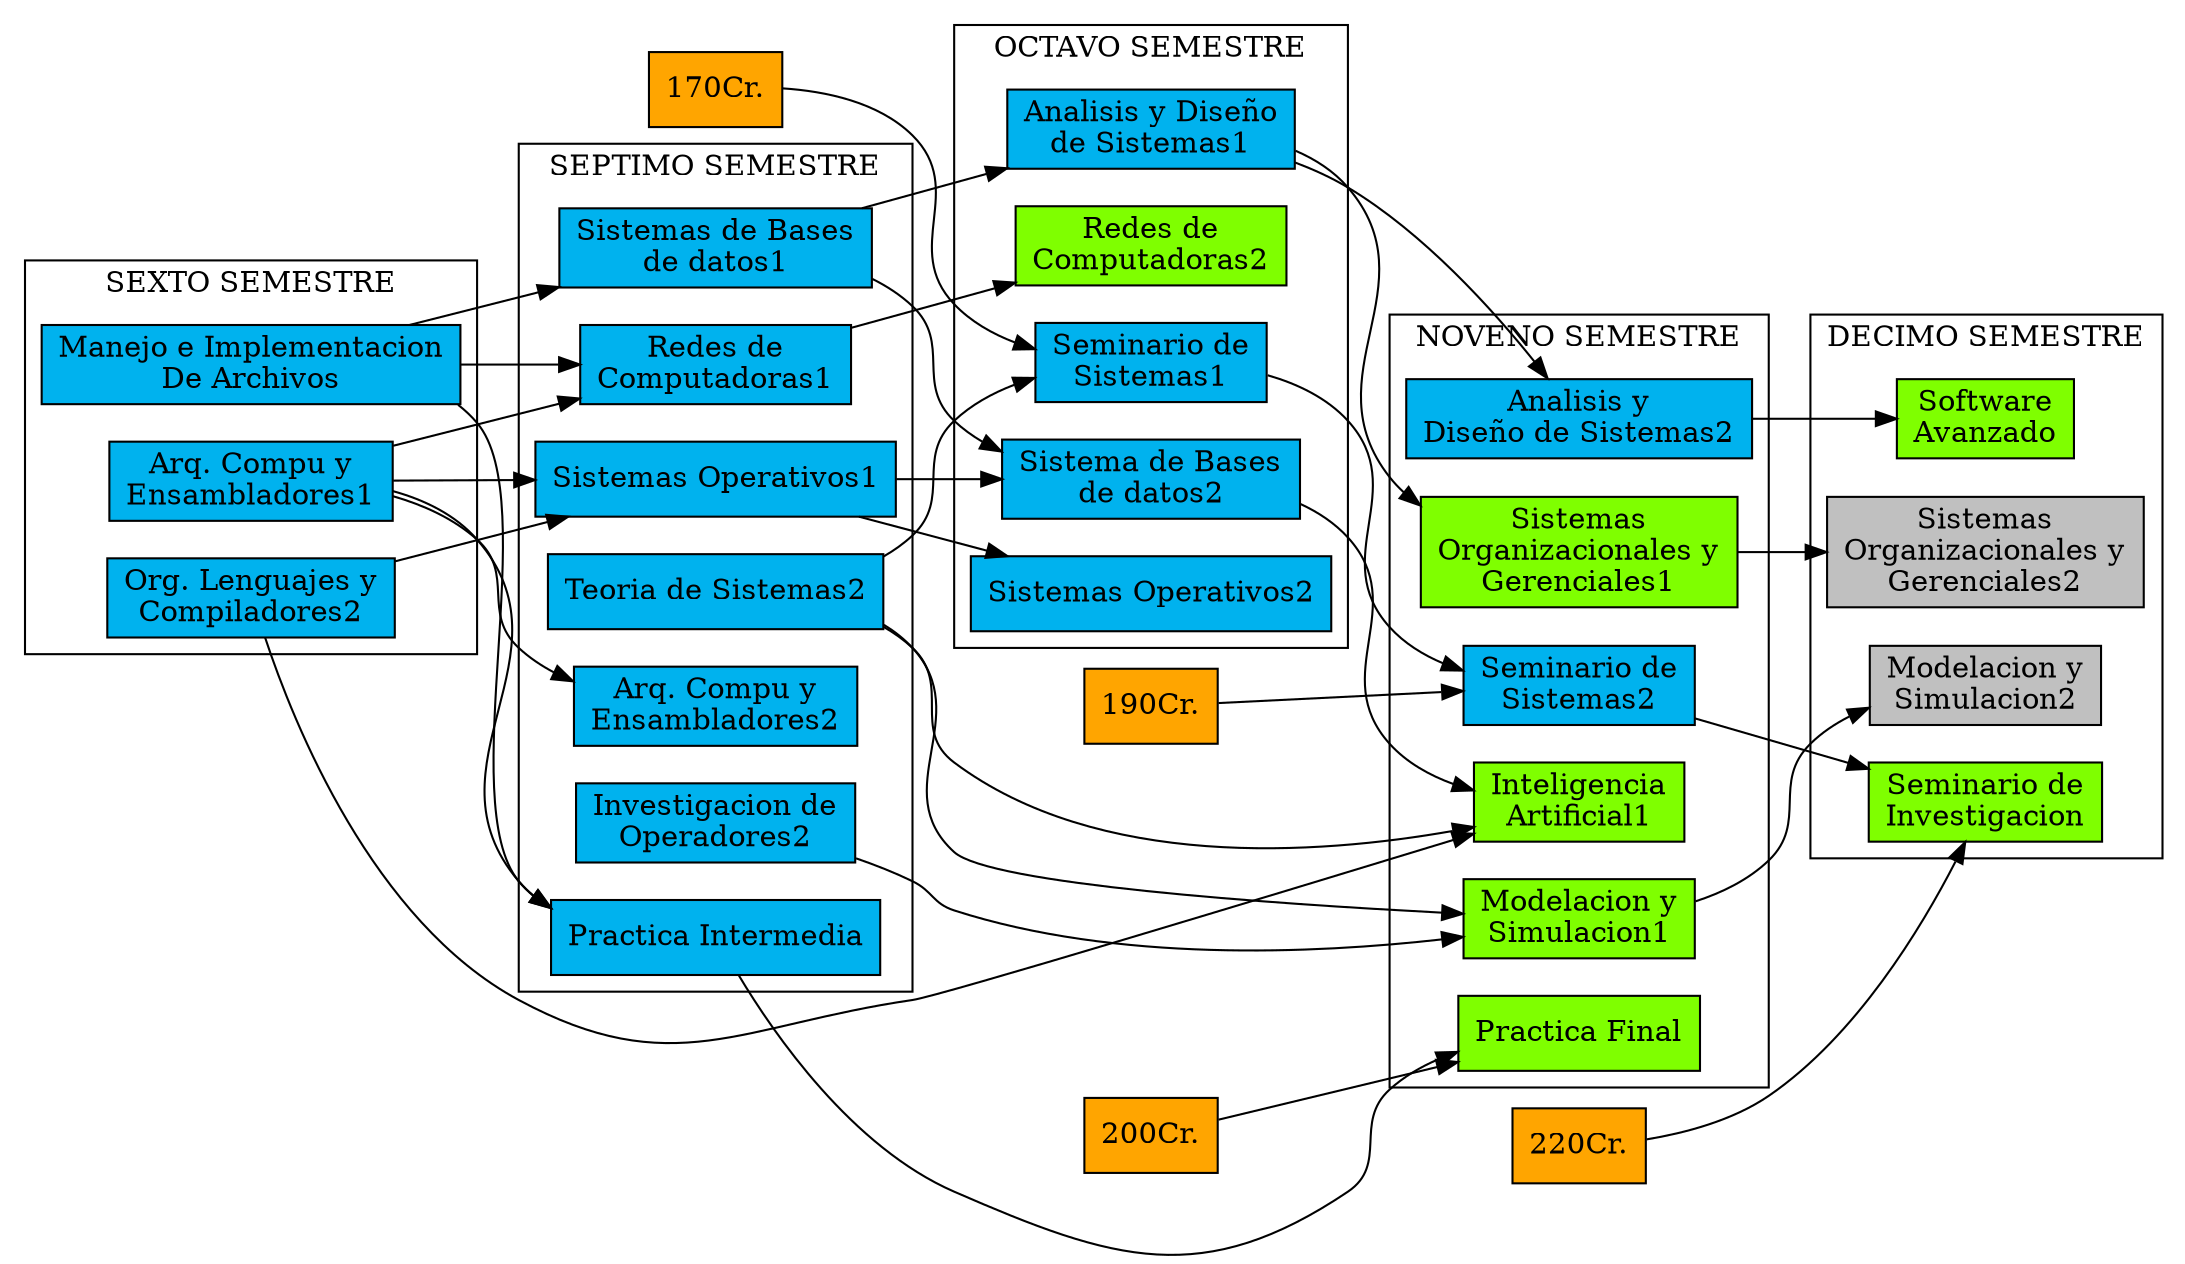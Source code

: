 digraph G{
    /*green33
    yellow11
    gray
    gold3
    red2
    skyblue

    deepskyblue2
    chartreuse

    forestgreen
    orange
    */
    //splines="true"
    rankdir =LR
    // SEXTO SEMESTRE
    node1 [label="Manejo e Implementacion\nDe Archivos",style=filled,fillcolor=deepskyblue2,shape=box]
    node2 [label="Arq. Compu y\nEnsambladores1",style=filled,fillcolor=deepskyblue2,shape=box]
    node3 [label="Org. Lenguajes y\nCompiladores2",style=filled,fillcolor=deepskyblue2,shape=box]
    // SEPTIMO SEMESTRE
    node4 [label="Teoria de Sistemas2",style=filled,fillcolor=deepskyblue2,shape=box]
    node5 [label="Sistemas Operativos1",style=filled,fillcolor=deepskyblue2,shape=box]
    node6 [label="Arq. Compu y\nEnsambladores2",style=filled,fillcolor=deepskyblue2,shape=box]
    node7 [label="Redes de\nComputadoras1",style=filled,fillcolor=deepskyblue2,shape=box]
    node8 [label="Sistemas de Bases\nde datos1",style=filled,fillcolor=deepskyblue2,shape=box]
    node9 [label="Investigacion de\nOperadores2",style=filled,fillcolor=deepskyblue2,shape=box]
    node10 [label="Practica Intermedia",style=filled,fillcolor=deepskyblue2,shape=box]
    // OCTAVO SEMESTRE
    node11 [label="Sistemas Operativos2",style=filled,fillcolor=deepskyblue2,shape=box]
    node12 [label="Redes de\nComputadoras2",style=filled,fillcolor=chartreuse,shape=box]
    node13 [label="Sistema de Bases\nde datos2",style=filled,fillcolor=deepskyblue2,shape=box]
    node14 [label="Analisis y Diseño\nde Sistemas1",style=filled,fillcolor=deepskyblue2,shape=box]
    node15 [label="Seminario de\nSistemas1",style=filled,fillcolor=deepskyblue2,shape=box]
    // NOVENO SEMESTRE
    node16 [label="Modelacion y\nSimulacion1",style=filled,fillcolor=chartreuse,shape=box]
    node17 [label="Sistemas\nOrganizacionales y\nGerenciales1",style=filled,fillcolor=chartreuse,shape=box]
    node18 [label="Inteligencia\nArtificial1",style=filled,fillcolor=chartreuse,shape=box]
    node19 [label="Analisis y\nDiseño de Sistemas2",style=filled,fillcolor=deepskyblue2,shape=box]
    node20 [label="Seminario de\nSistemas2",style=filled,fillcolor=deepskyblue2,shape=box]
    node21 [label="Practica Final",style=filled,fillcolor=chartreuse,shape=box]
    // DECIMO SEMESTRE
    node22 [label="Sistemas\nOrganizacionales y\nGerenciales2",style=filled,fillcolor=gray,shape=box]
    node23 [label="Modelacion y\nSimulacion2",style=filled,fillcolor=gray,shape=box]
    node24 [label="Software\nAvanzado",style=filled,fillcolor=chartreuse,shape=box]
    node25 [label="Seminario de\nInvestigacion",style=filled,fillcolor=chartreuse,shape=box]

    //CREDITOS
    credito1 [label="170Cr.",style=filled,fillcolor=orange,shape=box]
    credito2 [label="190Cr.",style=filled,fillcolor=orange,shape=box]
    credito3 [label="200Cr.",style=filled,fillcolor=orange,shape=box]
    credito4 [label="220Cr.",style=filled,fillcolor=orange,shape=box]
    

    subgraph cluster1{
        label="SEXTO SEMESTRE"
        node1
        node2
        node3
    }

    subgraph cluster2{
        label="SEPTIMO SEMESTRE"
        node4
        node9
        node5
        node6
        node7
        node8
        node10
    }

    subgraph cluster3{
        label="OCTAVO SEMESTRE"
        node11
        node12
        node13
        node14
        node15
    }

    subgraph cluster4{
        label="NOVENO SEMESTRE"
        node16
        node17
        node18
        node19
        node20
        node21
    }

    subgraph cluster5{
        label="DECIMO SEMESTRE"
        node22
        node23
        node24
        node25
    }
    
    //SEMESTRE 6-7
    node3->node5 
    node2->node5 
    node2->node6 
    node2->node7 
    node1->node7 
    node1->node8 

    node1->node10 
    node2->node10 

    //SEMESTRE 7-8
    node5->node11 
    node7->node12 
    node8->node13 
    node5->node13 
    node8->node14 
    node4->node15 

    //SEMESTRE 8-9
    node4->node16 
    node9->node16 
    node3->node18 
    node13->node18 
    node4->node18 
    node14->node19 
    node14->node17 
    node15->node20 
    node10->node21 

    //SEMESTRE 9-10
    node17->node22 
    node16->node23 
    node19->node24 
    node20->node25 

    //CON CREDITOS
    credito1->node15 
    credito2->node20 
    credito3->node21 
    credito4->node25 
    

}
